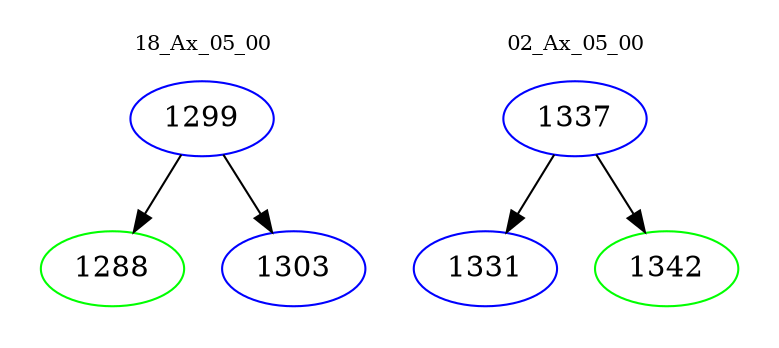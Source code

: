 digraph{
subgraph cluster_0 {
color = white
label = "18_Ax_05_00";
fontsize=10;
T0_1299 [label="1299", color="blue"]
T0_1299 -> T0_1288 [color="black"]
T0_1288 [label="1288", color="green"]
T0_1299 -> T0_1303 [color="black"]
T0_1303 [label="1303", color="blue"]
}
subgraph cluster_1 {
color = white
label = "02_Ax_05_00";
fontsize=10;
T1_1337 [label="1337", color="blue"]
T1_1337 -> T1_1331 [color="black"]
T1_1331 [label="1331", color="blue"]
T1_1337 -> T1_1342 [color="black"]
T1_1342 [label="1342", color="green"]
}
}
